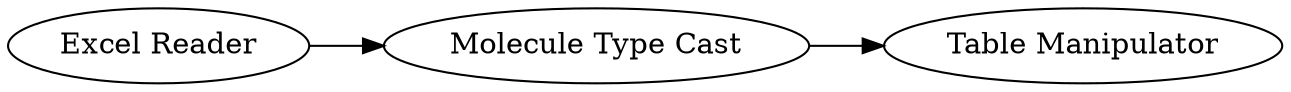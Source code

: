 digraph {
	36 -> 37
	35 -> 36
	37 [label="Table Manipulator"]
	36 [label="Molecule Type Cast"]
	35 [label="Excel Reader"]
	rankdir=LR
}
